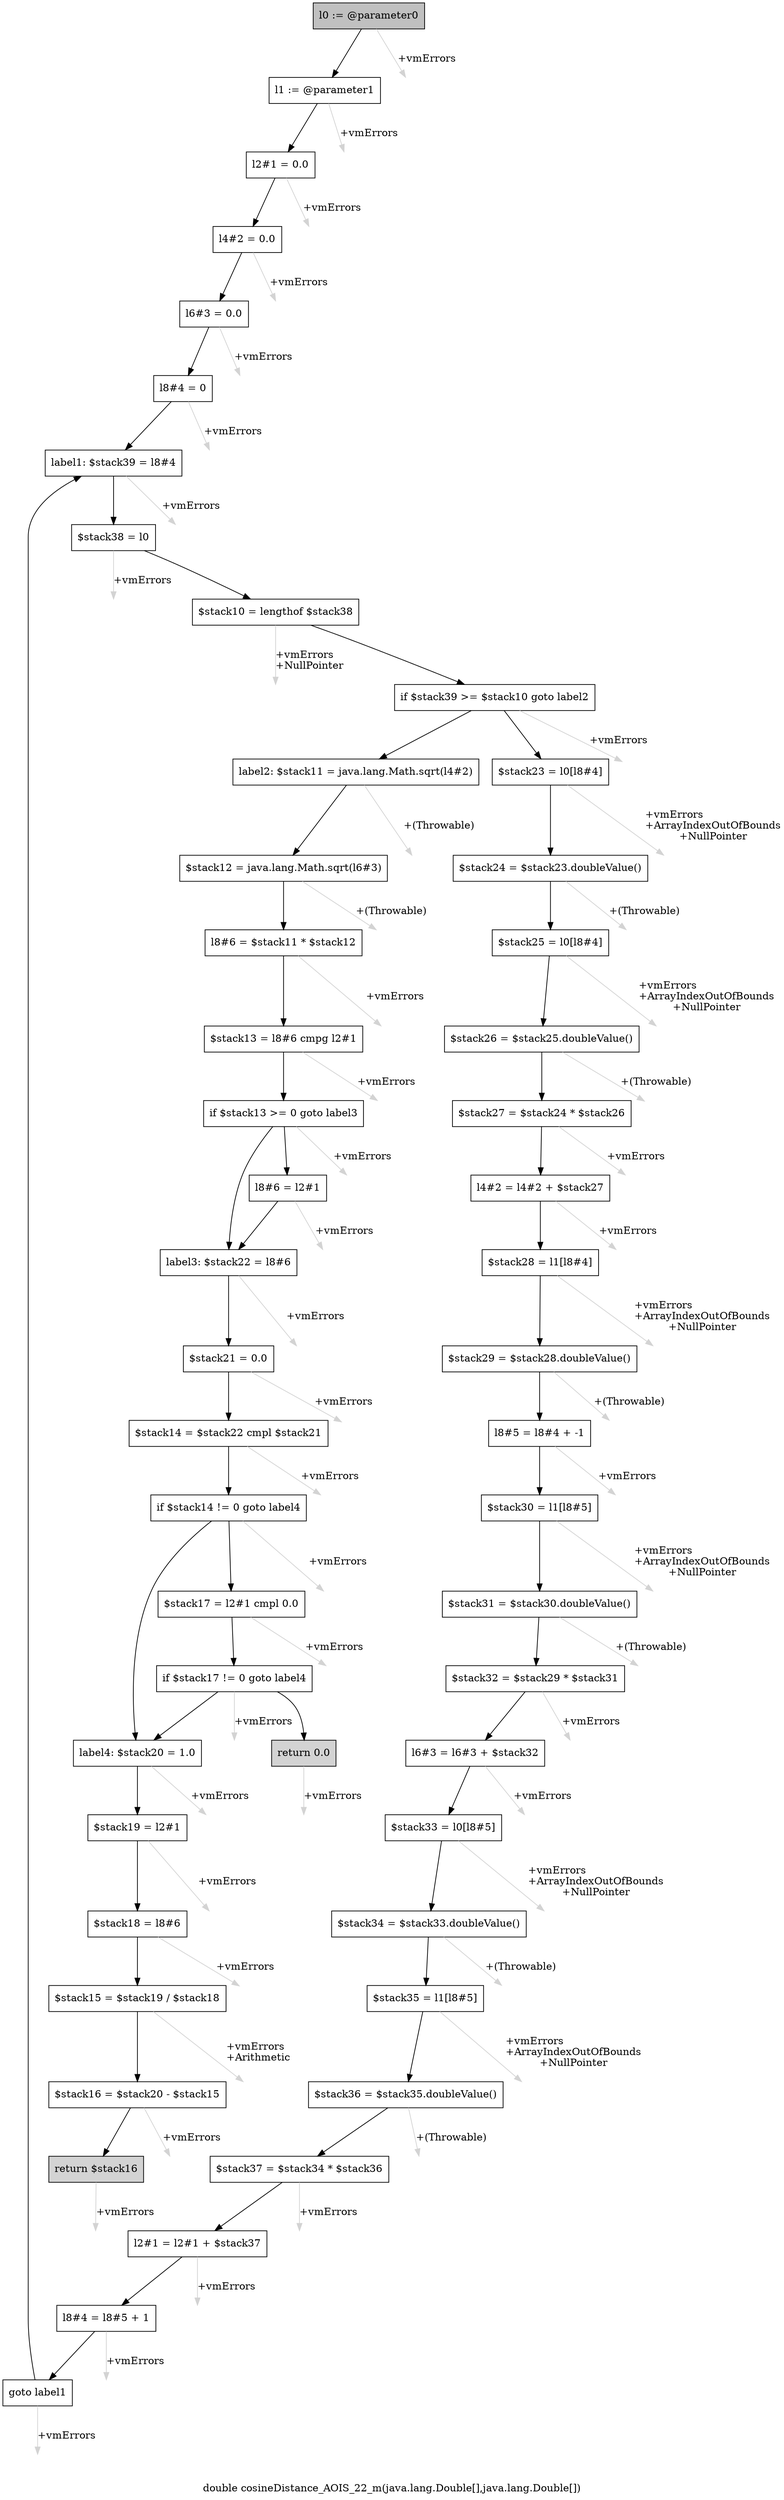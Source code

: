 digraph "double cosineDistance_AOIS_22_m(java.lang.Double[],java.lang.Double[])" {
    label="double cosineDistance_AOIS_22_m(java.lang.Double[],java.lang.Double[])";
    node [shape=box];
    "0" [style=filled,fillcolor=gray,label="l0 := @parameter0",];
    "1" [label="l1 := @parameter1",];
    "0"->"1" [color=black,];
    "50" [style=invis,label="Esc",];
    "0"->"50" [color=lightgray,label="\l+vmErrors",];
    "2" [label="l2#1 = 0.0",];
    "1"->"2" [color=black,];
    "51" [style=invis,label="Esc",];
    "1"->"51" [color=lightgray,label="\l+vmErrors",];
    "3" [label="l4#2 = 0.0",];
    "2"->"3" [color=black,];
    "52" [style=invis,label="Esc",];
    "2"->"52" [color=lightgray,label="\l+vmErrors",];
    "4" [label="l6#3 = 0.0",];
    "3"->"4" [color=black,];
    "53" [style=invis,label="Esc",];
    "3"->"53" [color=lightgray,label="\l+vmErrors",];
    "5" [label="l8#4 = 0",];
    "4"->"5" [color=black,];
    "54" [style=invis,label="Esc",];
    "4"->"54" [color=lightgray,label="\l+vmErrors",];
    "6" [label="label1: $stack39 = l8#4",];
    "5"->"6" [color=black,];
    "55" [style=invis,label="Esc",];
    "5"->"55" [color=lightgray,label="\l+vmErrors",];
    "7" [label="$stack38 = l0",];
    "6"->"7" [color=black,];
    "56" [style=invis,label="Esc",];
    "6"->"56" [color=lightgray,label="\l+vmErrors",];
    "8" [label="$stack10 = lengthof $stack38",];
    "7"->"8" [color=black,];
    "57" [style=invis,label="Esc",];
    "7"->"57" [color=lightgray,label="\l+vmErrors",];
    "9" [label="if $stack39 >= $stack10 goto label2",];
    "8"->"9" [color=black,];
    "58" [style=invis,label="Esc",];
    "8"->"58" [color=lightgray,label="\l+vmErrors\l+NullPointer",];
    "10" [label="$stack23 = l0[l8#4]",];
    "9"->"10" [color=black,];
    "31" [label="label2: $stack11 = java.lang.Math.sqrt(l4#2)",];
    "9"->"31" [color=black,];
    "59" [style=invis,label="Esc",];
    "9"->"59" [color=lightgray,label="\l+vmErrors",];
    "11" [label="$stack24 = $stack23.doubleValue()",];
    "10"->"11" [color=black,];
    "60" [style=invis,label="Esc",];
    "10"->"60" [color=lightgray,label="\l+vmErrors\l+ArrayIndexOutOfBounds\l+NullPointer",];
    "12" [label="$stack25 = l0[l8#4]",];
    "11"->"12" [color=black,];
    "61" [style=invis,label="Esc",];
    "11"->"61" [color=lightgray,label="\l+(Throwable)",];
    "13" [label="$stack26 = $stack25.doubleValue()",];
    "12"->"13" [color=black,];
    "62" [style=invis,label="Esc",];
    "12"->"62" [color=lightgray,label="\l+vmErrors\l+ArrayIndexOutOfBounds\l+NullPointer",];
    "14" [label="$stack27 = $stack24 * $stack26",];
    "13"->"14" [color=black,];
    "63" [style=invis,label="Esc",];
    "13"->"63" [color=lightgray,label="\l+(Throwable)",];
    "15" [label="l4#2 = l4#2 + $stack27",];
    "14"->"15" [color=black,];
    "64" [style=invis,label="Esc",];
    "14"->"64" [color=lightgray,label="\l+vmErrors",];
    "16" [label="$stack28 = l1[l8#4]",];
    "15"->"16" [color=black,];
    "65" [style=invis,label="Esc",];
    "15"->"65" [color=lightgray,label="\l+vmErrors",];
    "17" [label="$stack29 = $stack28.doubleValue()",];
    "16"->"17" [color=black,];
    "66" [style=invis,label="Esc",];
    "16"->"66" [color=lightgray,label="\l+vmErrors\l+ArrayIndexOutOfBounds\l+NullPointer",];
    "18" [label="l8#5 = l8#4 + -1",];
    "17"->"18" [color=black,];
    "67" [style=invis,label="Esc",];
    "17"->"67" [color=lightgray,label="\l+(Throwable)",];
    "19" [label="$stack30 = l1[l8#5]",];
    "18"->"19" [color=black,];
    "68" [style=invis,label="Esc",];
    "18"->"68" [color=lightgray,label="\l+vmErrors",];
    "20" [label="$stack31 = $stack30.doubleValue()",];
    "19"->"20" [color=black,];
    "69" [style=invis,label="Esc",];
    "19"->"69" [color=lightgray,label="\l+vmErrors\l+ArrayIndexOutOfBounds\l+NullPointer",];
    "21" [label="$stack32 = $stack29 * $stack31",];
    "20"->"21" [color=black,];
    "70" [style=invis,label="Esc",];
    "20"->"70" [color=lightgray,label="\l+(Throwable)",];
    "22" [label="l6#3 = l6#3 + $stack32",];
    "21"->"22" [color=black,];
    "71" [style=invis,label="Esc",];
    "21"->"71" [color=lightgray,label="\l+vmErrors",];
    "23" [label="$stack33 = l0[l8#5]",];
    "22"->"23" [color=black,];
    "72" [style=invis,label="Esc",];
    "22"->"72" [color=lightgray,label="\l+vmErrors",];
    "24" [label="$stack34 = $stack33.doubleValue()",];
    "23"->"24" [color=black,];
    "73" [style=invis,label="Esc",];
    "23"->"73" [color=lightgray,label="\l+vmErrors\l+ArrayIndexOutOfBounds\l+NullPointer",];
    "25" [label="$stack35 = l1[l8#5]",];
    "24"->"25" [color=black,];
    "74" [style=invis,label="Esc",];
    "24"->"74" [color=lightgray,label="\l+(Throwable)",];
    "26" [label="$stack36 = $stack35.doubleValue()",];
    "25"->"26" [color=black,];
    "75" [style=invis,label="Esc",];
    "25"->"75" [color=lightgray,label="\l+vmErrors\l+ArrayIndexOutOfBounds\l+NullPointer",];
    "27" [label="$stack37 = $stack34 * $stack36",];
    "26"->"27" [color=black,];
    "76" [style=invis,label="Esc",];
    "26"->"76" [color=lightgray,label="\l+(Throwable)",];
    "28" [label="l2#1 = l2#1 + $stack37",];
    "27"->"28" [color=black,];
    "77" [style=invis,label="Esc",];
    "27"->"77" [color=lightgray,label="\l+vmErrors",];
    "29" [label="l8#4 = l8#5 + 1",];
    "28"->"29" [color=black,];
    "78" [style=invis,label="Esc",];
    "28"->"78" [color=lightgray,label="\l+vmErrors",];
    "30" [label="goto label1",];
    "29"->"30" [color=black,];
    "79" [style=invis,label="Esc",];
    "29"->"79" [color=lightgray,label="\l+vmErrors",];
    "30"->"6" [color=black,];
    "80" [style=invis,label="Esc",];
    "30"->"80" [color=lightgray,label="\l+vmErrors",];
    "32" [label="$stack12 = java.lang.Math.sqrt(l6#3)",];
    "31"->"32" [color=black,];
    "81" [style=invis,label="Esc",];
    "31"->"81" [color=lightgray,label="\l+(Throwable)",];
    "33" [label="l8#6 = $stack11 * $stack12",];
    "32"->"33" [color=black,];
    "82" [style=invis,label="Esc",];
    "32"->"82" [color=lightgray,label="\l+(Throwable)",];
    "34" [label="$stack13 = l8#6 cmpg l2#1",];
    "33"->"34" [color=black,];
    "83" [style=invis,label="Esc",];
    "33"->"83" [color=lightgray,label="\l+vmErrors",];
    "35" [label="if $stack13 >= 0 goto label3",];
    "34"->"35" [color=black,];
    "84" [style=invis,label="Esc",];
    "34"->"84" [color=lightgray,label="\l+vmErrors",];
    "36" [label="l8#6 = l2#1",];
    "35"->"36" [color=black,];
    "37" [label="label3: $stack22 = l8#6",];
    "35"->"37" [color=black,];
    "85" [style=invis,label="Esc",];
    "35"->"85" [color=lightgray,label="\l+vmErrors",];
    "36"->"37" [color=black,];
    "86" [style=invis,label="Esc",];
    "36"->"86" [color=lightgray,label="\l+vmErrors",];
    "38" [label="$stack21 = 0.0",];
    "37"->"38" [color=black,];
    "87" [style=invis,label="Esc",];
    "37"->"87" [color=lightgray,label="\l+vmErrors",];
    "39" [label="$stack14 = $stack22 cmpl $stack21",];
    "38"->"39" [color=black,];
    "88" [style=invis,label="Esc",];
    "38"->"88" [color=lightgray,label="\l+vmErrors",];
    "40" [label="if $stack14 != 0 goto label4",];
    "39"->"40" [color=black,];
    "89" [style=invis,label="Esc",];
    "39"->"89" [color=lightgray,label="\l+vmErrors",];
    "41" [label="$stack17 = l2#1 cmpl 0.0",];
    "40"->"41" [color=black,];
    "44" [label="label4: $stack20 = 1.0",];
    "40"->"44" [color=black,];
    "90" [style=invis,label="Esc",];
    "40"->"90" [color=lightgray,label="\l+vmErrors",];
    "42" [label="if $stack17 != 0 goto label4",];
    "41"->"42" [color=black,];
    "91" [style=invis,label="Esc",];
    "41"->"91" [color=lightgray,label="\l+vmErrors",];
    "43" [style=filled,fillcolor=lightgray,label="return 0.0",];
    "42"->"43" [color=black,];
    "42"->"44" [color=black,];
    "92" [style=invis,label="Esc",];
    "42"->"92" [color=lightgray,label="\l+vmErrors",];
    "93" [style=invis,label="Esc",];
    "43"->"93" [color=lightgray,label="\l+vmErrors",];
    "45" [label="$stack19 = l2#1",];
    "44"->"45" [color=black,];
    "94" [style=invis,label="Esc",];
    "44"->"94" [color=lightgray,label="\l+vmErrors",];
    "46" [label="$stack18 = l8#6",];
    "45"->"46" [color=black,];
    "95" [style=invis,label="Esc",];
    "45"->"95" [color=lightgray,label="\l+vmErrors",];
    "47" [label="$stack15 = $stack19 / $stack18",];
    "46"->"47" [color=black,];
    "96" [style=invis,label="Esc",];
    "46"->"96" [color=lightgray,label="\l+vmErrors",];
    "48" [label="$stack16 = $stack20 - $stack15",];
    "47"->"48" [color=black,];
    "97" [style=invis,label="Esc",];
    "47"->"97" [color=lightgray,label="\l+vmErrors\l+Arithmetic",];
    "49" [style=filled,fillcolor=lightgray,label="return $stack16",];
    "48"->"49" [color=black,];
    "98" [style=invis,label="Esc",];
    "48"->"98" [color=lightgray,label="\l+vmErrors",];
    "99" [style=invis,label="Esc",];
    "49"->"99" [color=lightgray,label="\l+vmErrors",];
}

